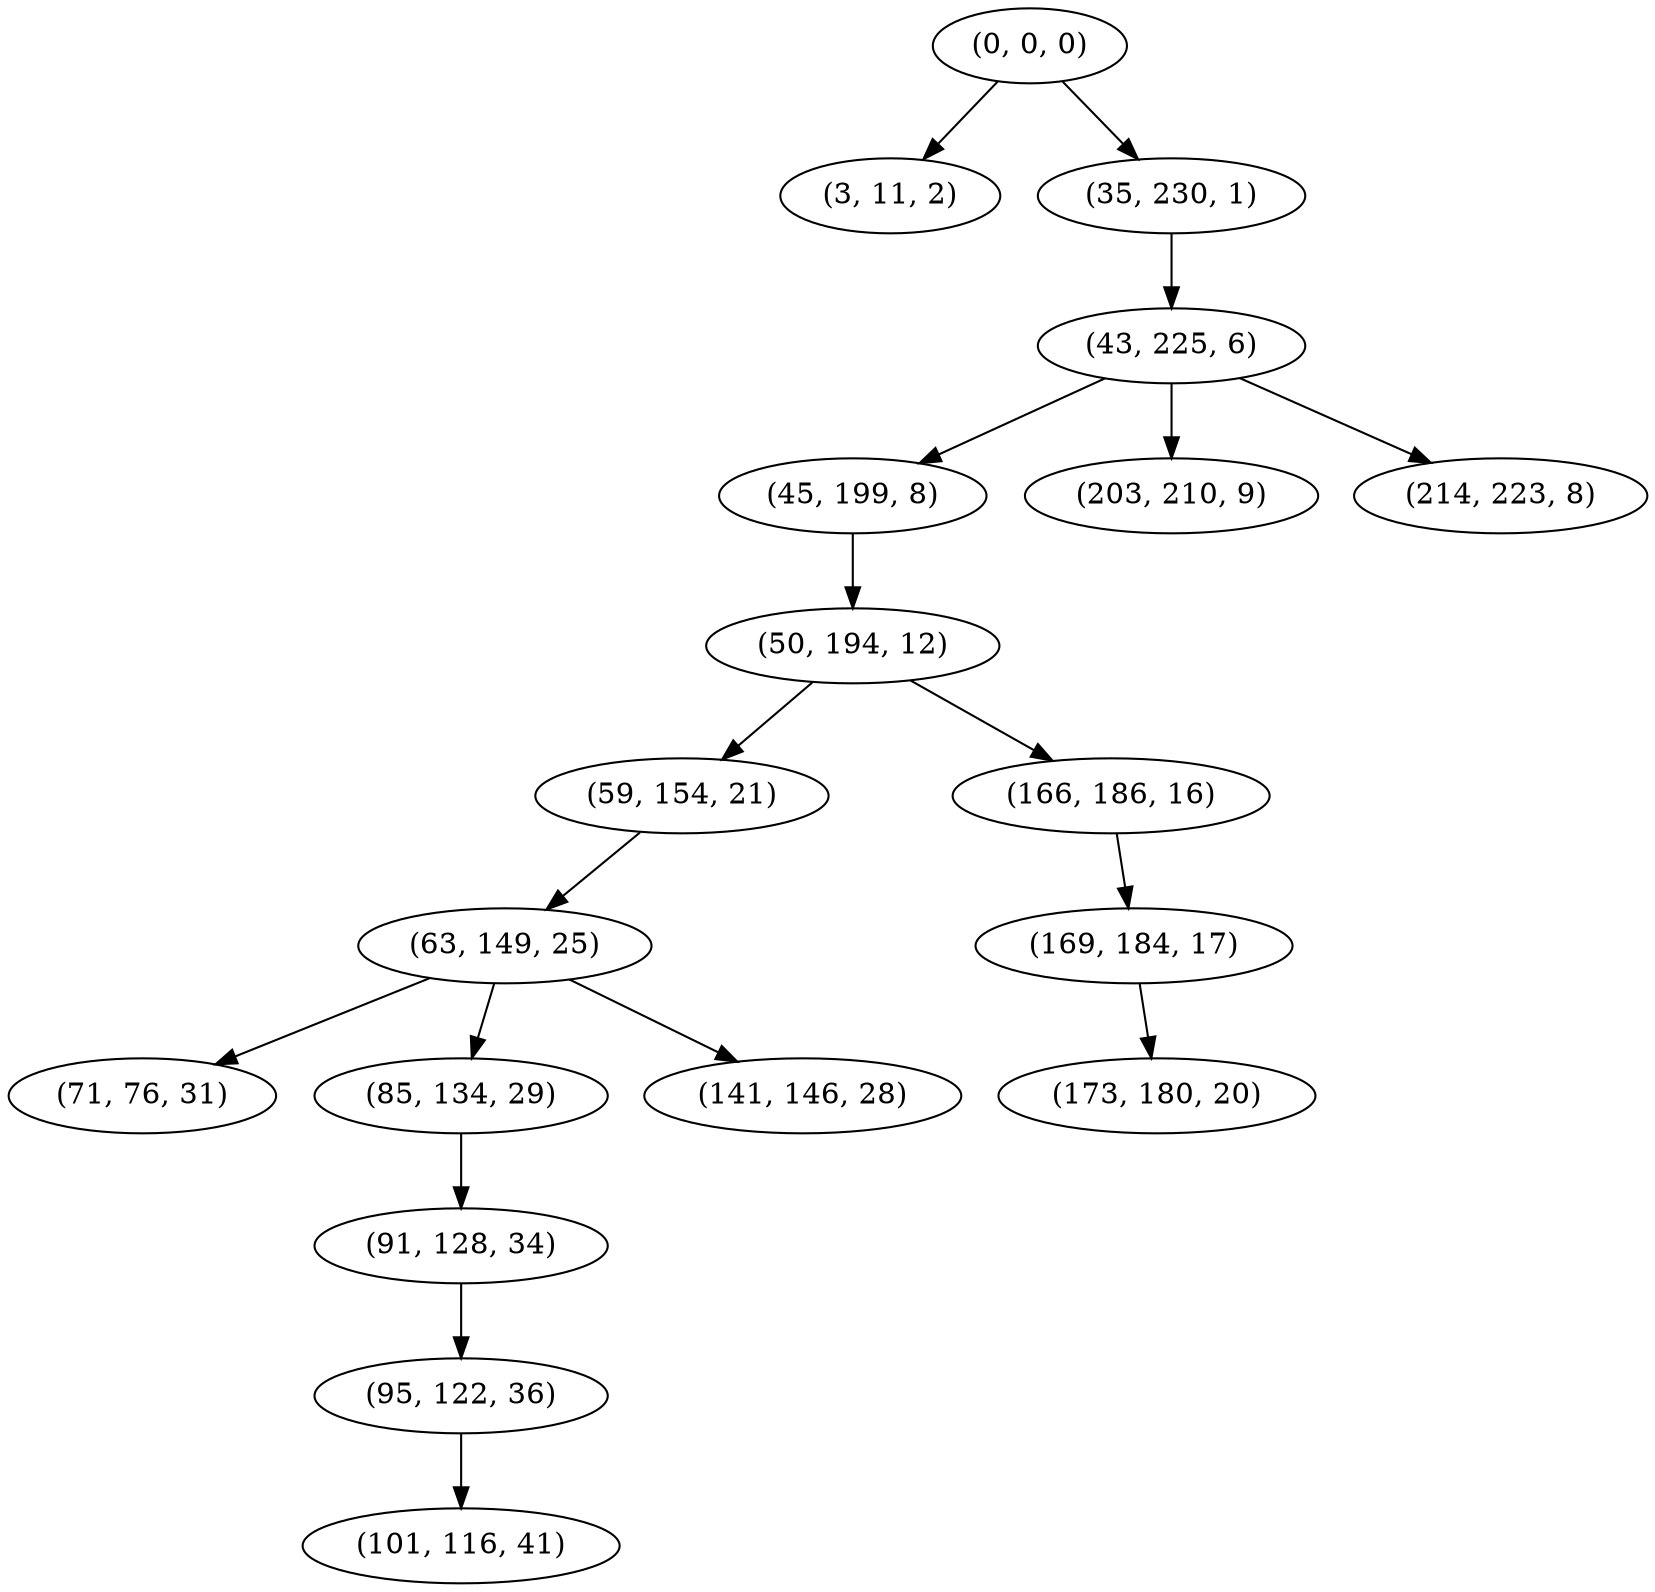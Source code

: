 digraph tree {
    "(0, 0, 0)";
    "(3, 11, 2)";
    "(35, 230, 1)";
    "(43, 225, 6)";
    "(45, 199, 8)";
    "(50, 194, 12)";
    "(59, 154, 21)";
    "(63, 149, 25)";
    "(71, 76, 31)";
    "(85, 134, 29)";
    "(91, 128, 34)";
    "(95, 122, 36)";
    "(101, 116, 41)";
    "(141, 146, 28)";
    "(166, 186, 16)";
    "(169, 184, 17)";
    "(173, 180, 20)";
    "(203, 210, 9)";
    "(214, 223, 8)";
    "(0, 0, 0)" -> "(3, 11, 2)";
    "(0, 0, 0)" -> "(35, 230, 1)";
    "(35, 230, 1)" -> "(43, 225, 6)";
    "(43, 225, 6)" -> "(45, 199, 8)";
    "(43, 225, 6)" -> "(203, 210, 9)";
    "(43, 225, 6)" -> "(214, 223, 8)";
    "(45, 199, 8)" -> "(50, 194, 12)";
    "(50, 194, 12)" -> "(59, 154, 21)";
    "(50, 194, 12)" -> "(166, 186, 16)";
    "(59, 154, 21)" -> "(63, 149, 25)";
    "(63, 149, 25)" -> "(71, 76, 31)";
    "(63, 149, 25)" -> "(85, 134, 29)";
    "(63, 149, 25)" -> "(141, 146, 28)";
    "(85, 134, 29)" -> "(91, 128, 34)";
    "(91, 128, 34)" -> "(95, 122, 36)";
    "(95, 122, 36)" -> "(101, 116, 41)";
    "(166, 186, 16)" -> "(169, 184, 17)";
    "(169, 184, 17)" -> "(173, 180, 20)";
}
